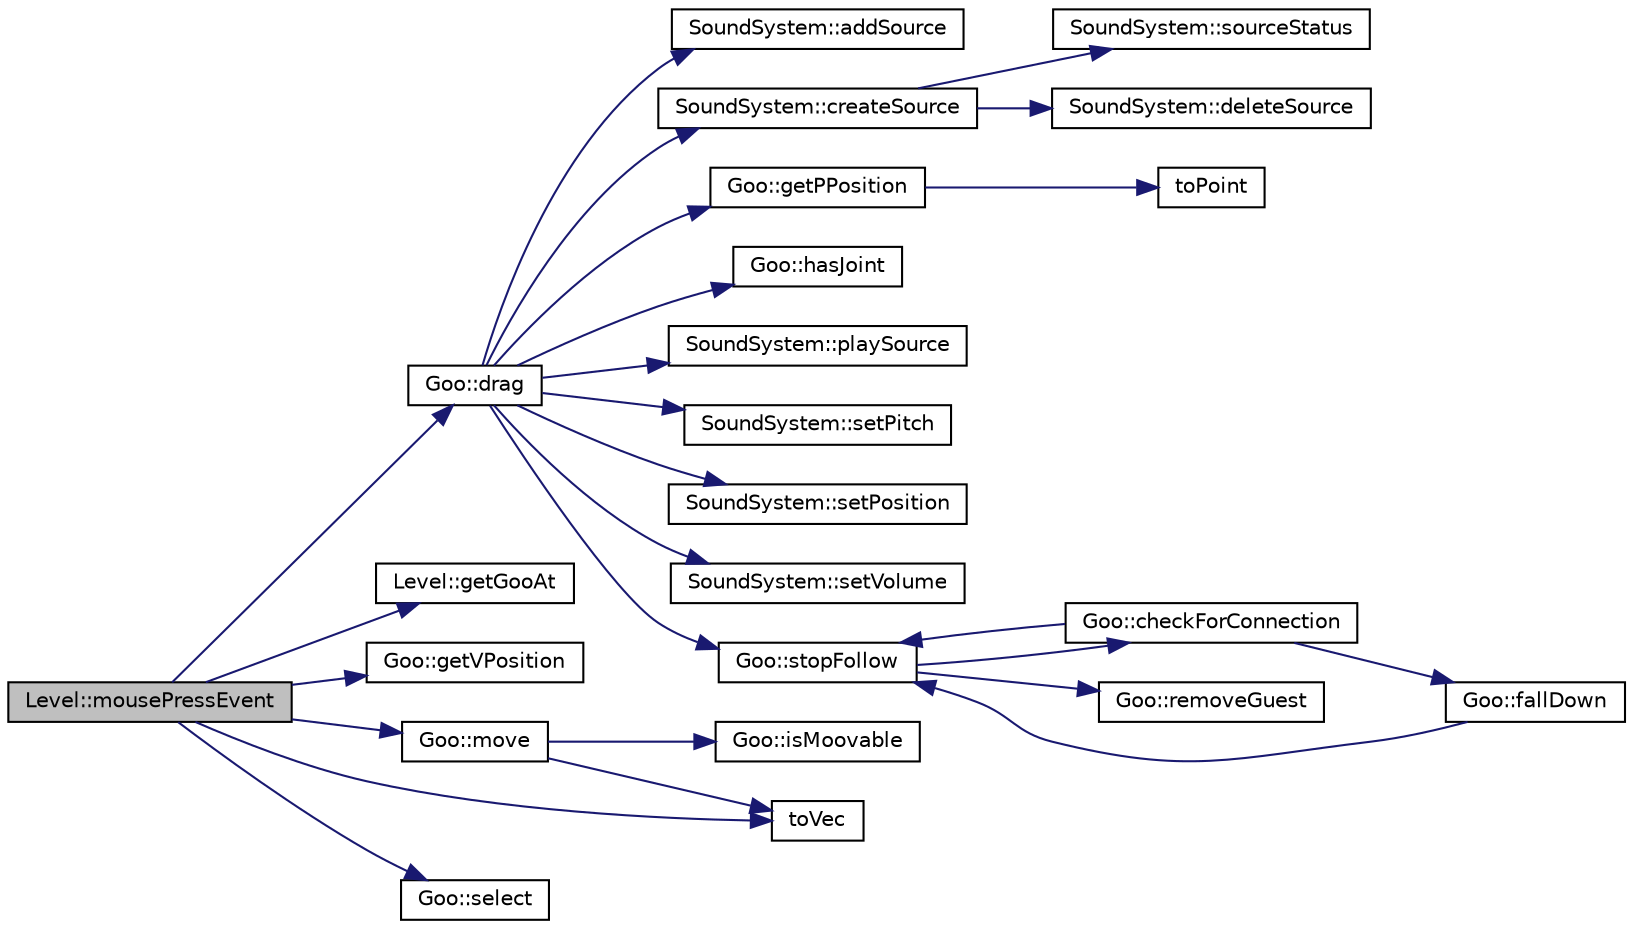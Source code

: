 digraph G
{
  edge [fontname="Helvetica",fontsize="10",labelfontname="Helvetica",labelfontsize="10"];
  node [fontname="Helvetica",fontsize="10",shape=record];
  rankdir="LR";
  Node1 [label="Level::mousePressEvent",height=0.2,width=0.4,color="black", fillcolor="grey75", style="filled" fontcolor="black"];
  Node1 -> Node2 [color="midnightblue",fontsize="10",style="solid",fontname="Helvetica"];
  Node2 [label="Goo::drag",height=0.2,width=0.4,color="black", fillcolor="white", style="filled",URL="$classGoo.html#a4b6f592d1fb19b96b167330972c000f3"];
  Node2 -> Node3 [color="midnightblue",fontsize="10",style="solid",fontname="Helvetica"];
  Node3 [label="SoundSystem::addSource",height=0.2,width=0.4,color="black", fillcolor="white", style="filled",URL="$classSoundSystem.html#a7cc18fd22cea9676cdc85390f75ead3d"];
  Node2 -> Node4 [color="midnightblue",fontsize="10",style="solid",fontname="Helvetica"];
  Node4 [label="SoundSystem::createSource",height=0.2,width=0.4,color="black", fillcolor="white", style="filled",URL="$classSoundSystem.html#a3ee89a335758195d3ad204651cbb113f"];
  Node4 -> Node5 [color="midnightblue",fontsize="10",style="solid",fontname="Helvetica"];
  Node5 [label="SoundSystem::sourceStatus",height=0.2,width=0.4,color="black", fillcolor="white", style="filled",URL="$classSoundSystem.html#a69834cd09c84145151347b2bc3d93af1"];
  Node4 -> Node6 [color="midnightblue",fontsize="10",style="solid",fontname="Helvetica"];
  Node6 [label="SoundSystem::deleteSource",height=0.2,width=0.4,color="black", fillcolor="white", style="filled",URL="$classSoundSystem.html#a40ed8f6a1c61cdc9f085c3c0d4998145"];
  Node2 -> Node7 [color="midnightblue",fontsize="10",style="solid",fontname="Helvetica"];
  Node7 [label="Goo::getPPosition",height=0.2,width=0.4,color="black", fillcolor="white", style="filled",URL="$classGoo.html#a7396488f837512c3e887f15fb82dcb8f"];
  Node7 -> Node8 [color="midnightblue",fontsize="10",style="solid",fontname="Helvetica"];
  Node8 [label="toPoint",height=0.2,width=0.4,color="black", fillcolor="white", style="filled",URL="$tools_8h.html#a94f703d943194650c89dfc581bab6b14",tooltip="Convert a b2Vec2 in a QPoint."];
  Node2 -> Node9 [color="midnightblue",fontsize="10",style="solid",fontname="Helvetica"];
  Node9 [label="Goo::hasJoint",height=0.2,width=0.4,color="black", fillcolor="white", style="filled",URL="$classGoo.html#ae809f97fb4c0c7f58a63cbed66f0ba5c"];
  Node2 -> Node10 [color="midnightblue",fontsize="10",style="solid",fontname="Helvetica"];
  Node10 [label="SoundSystem::playSource",height=0.2,width=0.4,color="black", fillcolor="white", style="filled",URL="$classSoundSystem.html#a36a321e65d3e1e5af2033c42de5ff23e"];
  Node2 -> Node11 [color="midnightblue",fontsize="10",style="solid",fontname="Helvetica"];
  Node11 [label="SoundSystem::setPitch",height=0.2,width=0.4,color="black", fillcolor="white", style="filled",URL="$classSoundSystem.html#aa495b33a8bd7d32105a6556ee4a46b02"];
  Node2 -> Node12 [color="midnightblue",fontsize="10",style="solid",fontname="Helvetica"];
  Node12 [label="SoundSystem::setPosition",height=0.2,width=0.4,color="black", fillcolor="white", style="filled",URL="$classSoundSystem.html#a0662f9cba16ba4d04c0b6426a1be9e4d"];
  Node2 -> Node13 [color="midnightblue",fontsize="10",style="solid",fontname="Helvetica"];
  Node13 [label="SoundSystem::setVolume",height=0.2,width=0.4,color="black", fillcolor="white", style="filled",URL="$classSoundSystem.html#a0086c491127e28ca94371f414aacb937"];
  Node2 -> Node14 [color="midnightblue",fontsize="10",style="solid",fontname="Helvetica"];
  Node14 [label="Goo::stopFollow",height=0.2,width=0.4,color="black", fillcolor="white", style="filled",URL="$classGoo.html#a83a93e67d95635456f9bf4bcfb1ccf32"];
  Node14 -> Node15 [color="midnightblue",fontsize="10",style="solid",fontname="Helvetica"];
  Node15 [label="Goo::checkForConnection",height=0.2,width=0.4,color="black", fillcolor="white", style="filled",URL="$classGoo.html#abfc4ee3aa7503c26f1bd4e2024f666e4"];
  Node15 -> Node16 [color="midnightblue",fontsize="10",style="solid",fontname="Helvetica"];
  Node16 [label="Goo::fallDown",height=0.2,width=0.4,color="black", fillcolor="white", style="filled",URL="$classGoo.html#aefb4ce872af2583c479f2b41d9b494ab"];
  Node16 -> Node14 [color="midnightblue",fontsize="10",style="solid",fontname="Helvetica"];
  Node15 -> Node14 [color="midnightblue",fontsize="10",style="solid",fontname="Helvetica"];
  Node14 -> Node17 [color="midnightblue",fontsize="10",style="solid",fontname="Helvetica"];
  Node17 [label="Goo::removeGuest",height=0.2,width=0.4,color="black", fillcolor="white", style="filled",URL="$classGoo.html#a048114698e7a5f9912bfc09f19470264"];
  Node1 -> Node18 [color="midnightblue",fontsize="10",style="solid",fontname="Helvetica"];
  Node18 [label="Level::getGooAt",height=0.2,width=0.4,color="black", fillcolor="white", style="filled",URL="$classLevel.html#a4a2884bdd332ccf549bf8151a43f49a2"];
  Node1 -> Node19 [color="midnightblue",fontsize="10",style="solid",fontname="Helvetica"];
  Node19 [label="Goo::getVPosition",height=0.2,width=0.4,color="black", fillcolor="white", style="filled",URL="$classGoo.html#aa73714c6bc45881fadb6638d11c884bd"];
  Node1 -> Node20 [color="midnightblue",fontsize="10",style="solid",fontname="Helvetica"];
  Node20 [label="Goo::move",height=0.2,width=0.4,color="black", fillcolor="white", style="filled",URL="$classGoo.html#a691dc7a672469d3f6b27b608df365cb6"];
  Node20 -> Node21 [color="midnightblue",fontsize="10",style="solid",fontname="Helvetica"];
  Node21 [label="Goo::isMoovable",height=0.2,width=0.4,color="black", fillcolor="white", style="filled",URL="$classGoo.html#a6fd6362446ca9d74ca410f4e05e7d932"];
  Node20 -> Node22 [color="midnightblue",fontsize="10",style="solid",fontname="Helvetica"];
  Node22 [label="toVec",height=0.2,width=0.4,color="black", fillcolor="white", style="filled",URL="$tools_8h.html#a8dfdc7a5f23df015bdc2dd317531c528",tooltip="Convert a QPoint in a b2Vec2."];
  Node1 -> Node23 [color="midnightblue",fontsize="10",style="solid",fontname="Helvetica"];
  Node23 [label="Goo::select",height=0.2,width=0.4,color="black", fillcolor="white", style="filled",URL="$classGoo.html#aa5e061e1523403cf43f95d0a4bf1112f"];
  Node1 -> Node22 [color="midnightblue",fontsize="10",style="solid",fontname="Helvetica"];
}
